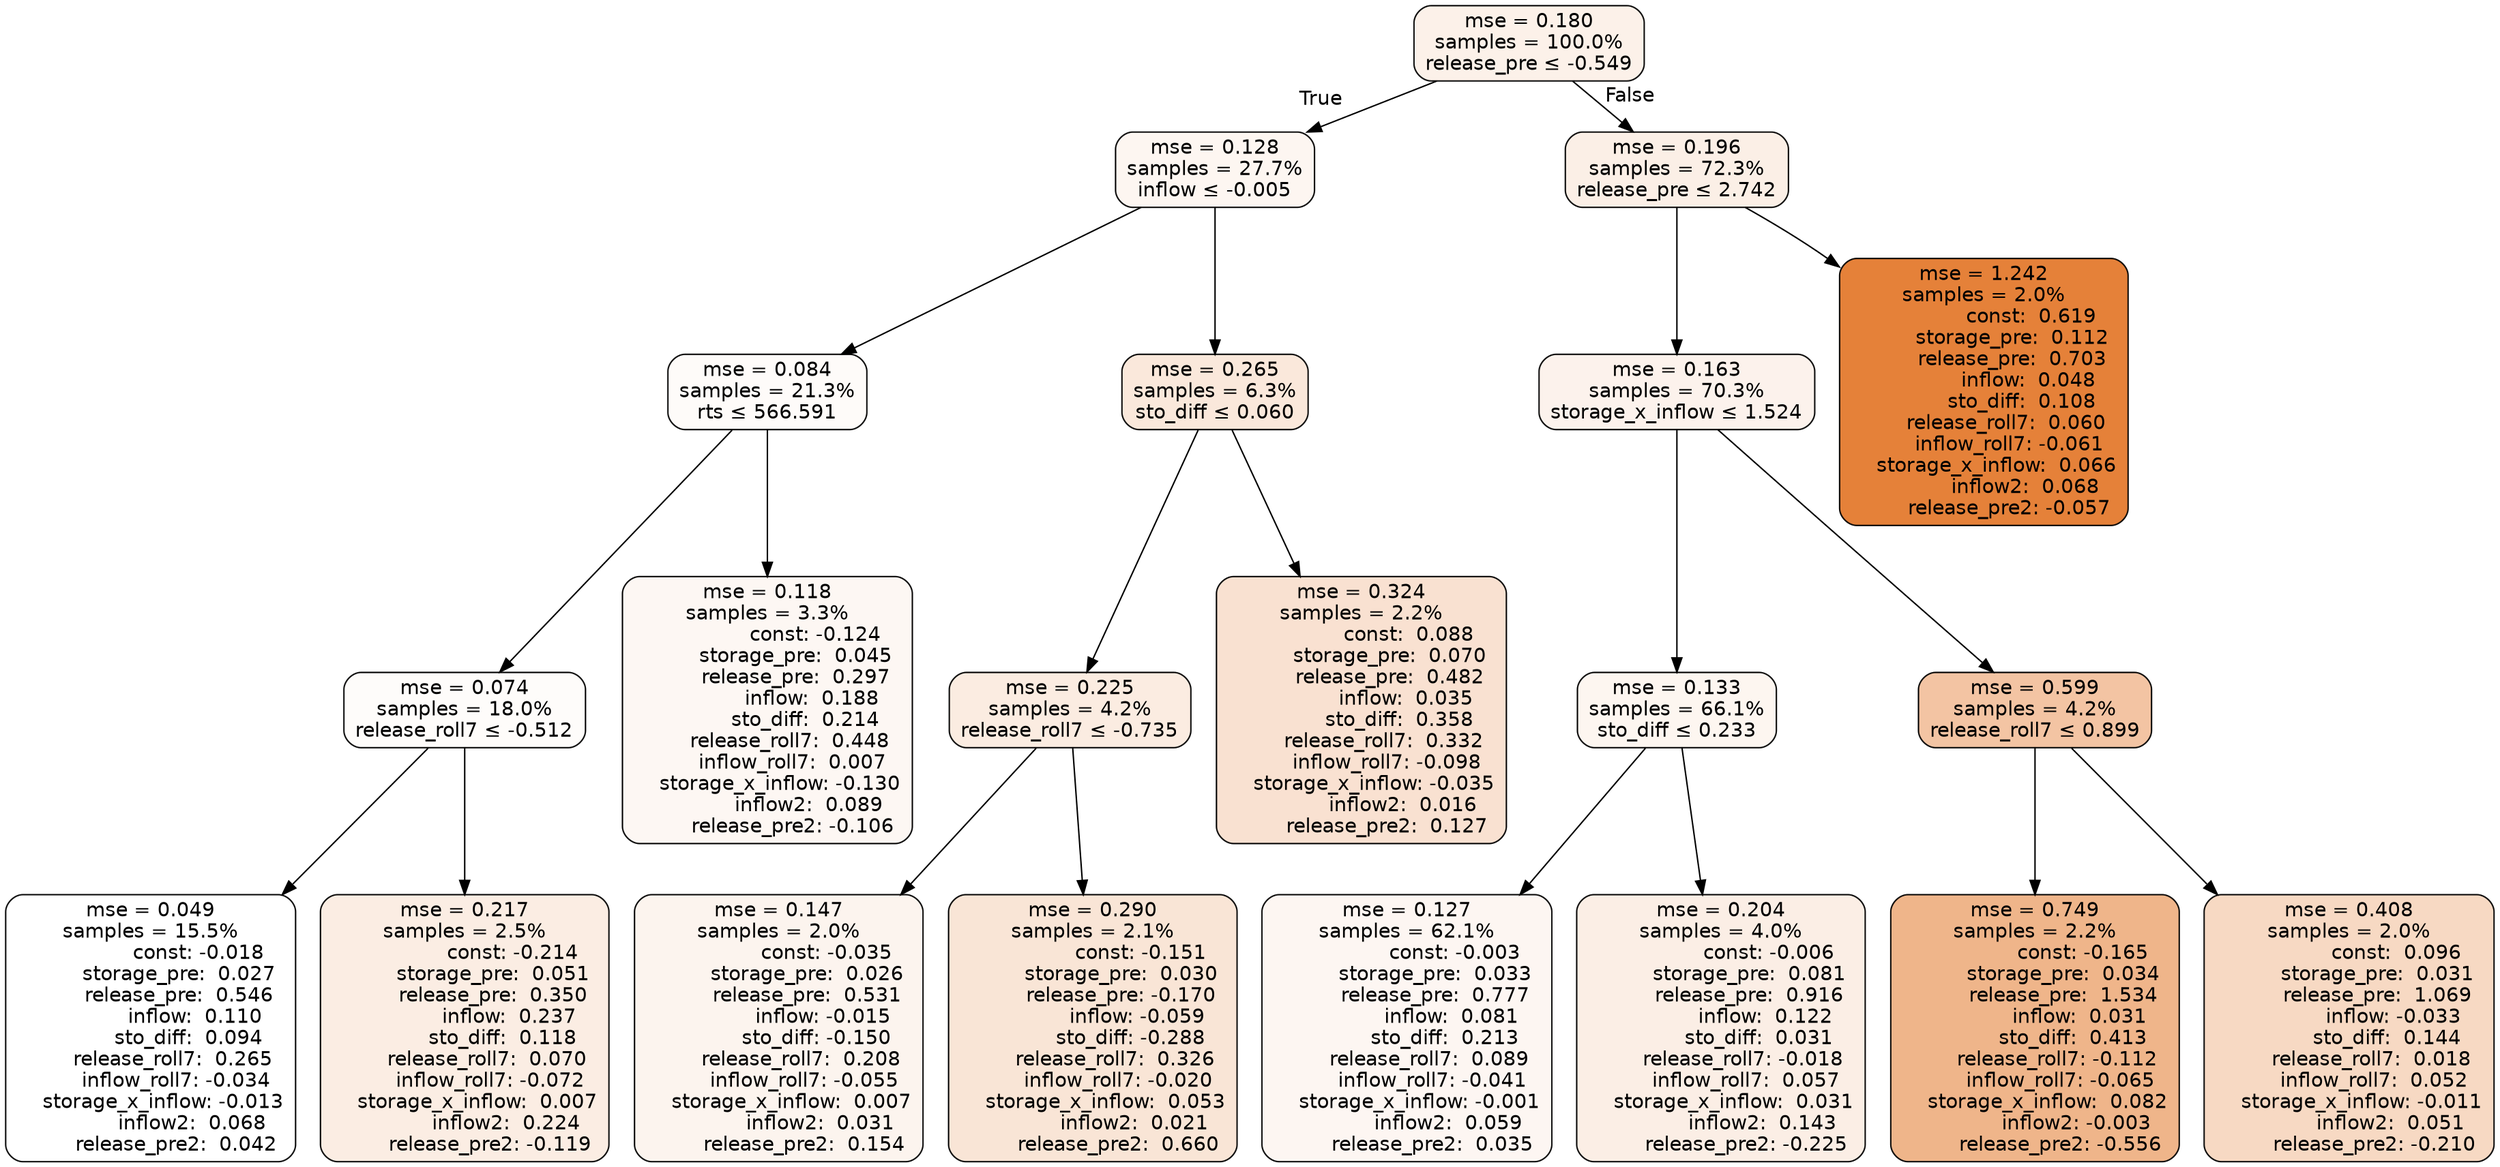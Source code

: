 digraph tree {
bgcolor="transparent"
node [shape=rectangle, style="filled, rounded", color="black", fontname=helvetica] ;
edge [fontname=helvetica] ;
	"0" [label="mse = 0.180
samples = 100.0%
release_pre &le; -0.549", fillcolor="#fcf1e9"]
	"1" [label="mse = 0.128
samples = 27.7%
inflow &le; -0.005", fillcolor="#fdf6f1"]
	"2" [label="mse = 0.084
samples = 21.3%
rts &le; 566.591", fillcolor="#fefbf9"]
	"3" [label="mse = 0.074
samples = 18.0%
release_roll7 &le; -0.512", fillcolor="#fefcfa"]
	"4" [label="mse = 0.049
samples = 15.5%
               const: -0.018
         storage_pre:  0.027
         release_pre:  0.546
              inflow:  0.110
            sto_diff:  0.094
       release_roll7:  0.265
        inflow_roll7: -0.034
    storage_x_inflow: -0.013
             inflow2:  0.068
        release_pre2:  0.042", fillcolor="#ffffff"]
	"5" [label="mse = 0.217
samples = 2.5%
               const: -0.214
         storage_pre:  0.051
         release_pre:  0.350
              inflow:  0.237
            sto_diff:  0.118
       release_roll7:  0.070
        inflow_roll7: -0.072
    storage_x_inflow:  0.007
             inflow2:  0.224
        release_pre2: -0.119", fillcolor="#fbede3"]
	"6" [label="mse = 0.118
samples = 3.3%
               const: -0.124
         storage_pre:  0.045
         release_pre:  0.297
              inflow:  0.188
            sto_diff:  0.214
       release_roll7:  0.448
        inflow_roll7:  0.007
    storage_x_inflow: -0.130
             inflow2:  0.089
        release_pre2: -0.106", fillcolor="#fdf7f3"]
	"7" [label="mse = 0.265
samples = 6.3%
sto_diff &le; 0.060", fillcolor="#fae8db"]
	"8" [label="mse = 0.225
samples = 4.2%
release_roll7 &le; -0.735", fillcolor="#fbece1"]
	"9" [label="mse = 0.147
samples = 2.0%
               const: -0.035
         storage_pre:  0.026
         release_pre:  0.531
              inflow: -0.015
            sto_diff: -0.150
       release_roll7:  0.208
        inflow_roll7: -0.055
    storage_x_inflow:  0.007
             inflow2:  0.031
        release_pre2:  0.154", fillcolor="#fcf4ee"]
	"10" [label="mse = 0.290
samples = 2.1%
               const: -0.151
         storage_pre:  0.030
         release_pre: -0.170
              inflow: -0.059
            sto_diff: -0.288
       release_roll7:  0.326
        inflow_roll7: -0.020
    storage_x_inflow:  0.053
             inflow2:  0.021
        release_pre2:  0.660", fillcolor="#f9e5d6"]
	"11" [label="mse = 0.324
samples = 2.2%
               const:  0.088
         storage_pre:  0.070
         release_pre:  0.482
              inflow:  0.035
            sto_diff:  0.358
       release_roll7:  0.332
        inflow_roll7: -0.098
    storage_x_inflow: -0.035
             inflow2:  0.016
        release_pre2:  0.127", fillcolor="#f9e1d1"]
	"12" [label="mse = 0.196
samples = 72.3%
release_pre &le; 2.742", fillcolor="#fbefe6"]
	"13" [label="mse = 0.163
samples = 70.3%
storage_x_inflow &le; 1.524", fillcolor="#fcf2ec"]
	"14" [label="mse = 0.133
samples = 66.1%
sto_diff &le; 0.233", fillcolor="#fdf6f0"]
	"15" [label="mse = 0.127
samples = 62.1%
               const: -0.003
         storage_pre:  0.033
         release_pre:  0.777
              inflow:  0.081
            sto_diff:  0.213
       release_roll7:  0.089
        inflow_roll7: -0.041
    storage_x_inflow: -0.001
             inflow2:  0.059
        release_pre2:  0.035", fillcolor="#fdf6f2"]
	"16" [label="mse = 0.204
samples = 4.0%
               const: -0.006
         storage_pre:  0.081
         release_pre:  0.916
              inflow:  0.122
            sto_diff:  0.031
       release_roll7: -0.018
        inflow_roll7:  0.057
    storage_x_inflow:  0.031
             inflow2:  0.143
        release_pre2: -0.225", fillcolor="#fbeee5"]
	"17" [label="mse = 0.599
samples = 4.2%
release_roll7 &le; 0.899", fillcolor="#f3c4a3"]
	"18" [label="mse = 0.749
samples = 2.2%
               const: -0.165
         storage_pre:  0.034
         release_pre:  1.534
              inflow:  0.031
            sto_diff:  0.413
       release_roll7: -0.112
        inflow_roll7: -0.065
    storage_x_inflow:  0.082
             inflow2: -0.003
        release_pre2: -0.556", fillcolor="#efb58a"]
	"19" [label="mse = 0.408
samples = 2.0%
               const:  0.096
         storage_pre:  0.031
         release_pre:  1.069
              inflow: -0.033
            sto_diff:  0.144
       release_roll7:  0.018
        inflow_roll7:  0.052
    storage_x_inflow: -0.011
             inflow2:  0.051
        release_pre2: -0.210", fillcolor="#f7d9c3"]
	"20" [label="mse = 1.242
samples = 2.0%
               const:  0.619
         storage_pre:  0.112
         release_pre:  0.703
              inflow:  0.048
            sto_diff:  0.108
       release_roll7:  0.060
        inflow_roll7: -0.061
    storage_x_inflow:  0.066
             inflow2:  0.068
        release_pre2: -0.057", fillcolor="#e58139"]

	"0" -> "1" [labeldistance=2.5, labelangle=45, headlabel="True"]
	"1" -> "2"
	"2" -> "3"
	"3" -> "4"
	"3" -> "5"
	"2" -> "6"
	"1" -> "7"
	"7" -> "8"
	"8" -> "9"
	"8" -> "10"
	"7" -> "11"
	"0" -> "12" [labeldistance=2.5, labelangle=-45, headlabel="False"]
	"12" -> "13"
	"13" -> "14"
	"14" -> "15"
	"14" -> "16"
	"13" -> "17"
	"17" -> "18"
	"17" -> "19"
	"12" -> "20"
}
